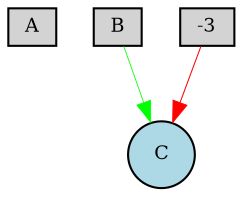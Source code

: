 digraph {
	node [fontsize=9 height=0.2 shape=circle width=0.2]
	A [fillcolor=lightgray shape=box style=filled]
	B [fillcolor=lightgray shape=box style=filled]
	-3 [fillcolor=lightgray shape=box style=filled]
	C [fillcolor=lightblue style=filled]
	B -> C [color=green penwidth=0.38911250598923475 style=solid]
	-3 -> C [color=red penwidth=0.4948211416180539 style=solid]
}
